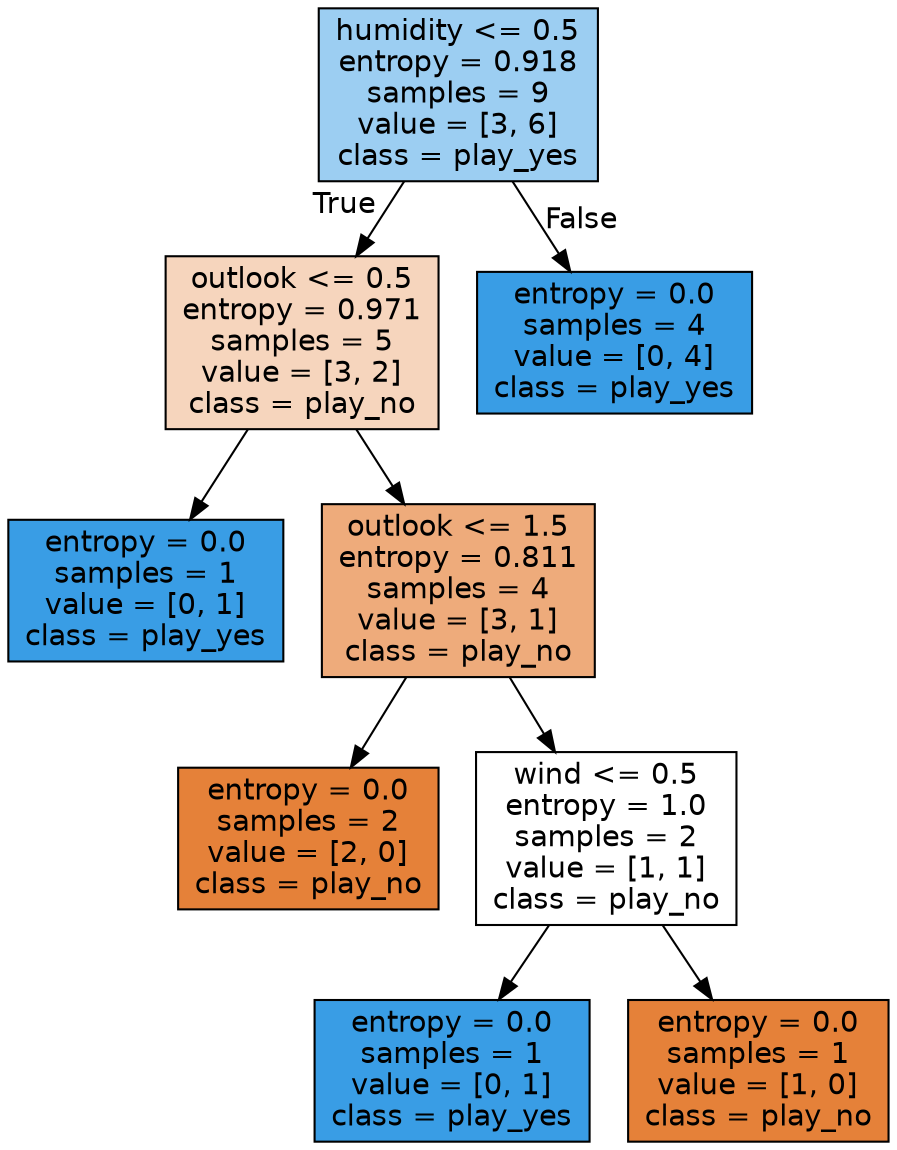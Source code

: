 digraph Tree {
node [shape=box, style="filled", color="black", fontname="helvetica"] ;
edge [fontname="helvetica"] ;
0 [label="humidity <= 0.5\nentropy = 0.918\nsamples = 9\nvalue = [3, 6]\nclass = play_yes", fillcolor="#9ccef2"] ;
1 [label="outlook <= 0.5\nentropy = 0.971\nsamples = 5\nvalue = [3, 2]\nclass = play_no", fillcolor="#f6d5bd"] ;
0 -> 1 [labeldistance=2.5, labelangle=45, headlabel="True"] ;
2 [label="entropy = 0.0\nsamples = 1\nvalue = [0, 1]\nclass = play_yes", fillcolor="#399de5"] ;
1 -> 2 ;
3 [label="outlook <= 1.5\nentropy = 0.811\nsamples = 4\nvalue = [3, 1]\nclass = play_no", fillcolor="#eeab7b"] ;
1 -> 3 ;
4 [label="entropy = 0.0\nsamples = 2\nvalue = [2, 0]\nclass = play_no", fillcolor="#e58139"] ;
3 -> 4 ;
5 [label="wind <= 0.5\nentropy = 1.0\nsamples = 2\nvalue = [1, 1]\nclass = play_no", fillcolor="#ffffff"] ;
3 -> 5 ;
6 [label="entropy = 0.0\nsamples = 1\nvalue = [0, 1]\nclass = play_yes", fillcolor="#399de5"] ;
5 -> 6 ;
7 [label="entropy = 0.0\nsamples = 1\nvalue = [1, 0]\nclass = play_no", fillcolor="#e58139"] ;
5 -> 7 ;
8 [label="entropy = 0.0\nsamples = 4\nvalue = [0, 4]\nclass = play_yes", fillcolor="#399de5"] ;
0 -> 8 [labeldistance=2.5, labelangle=-45, headlabel="False"] ;
}
